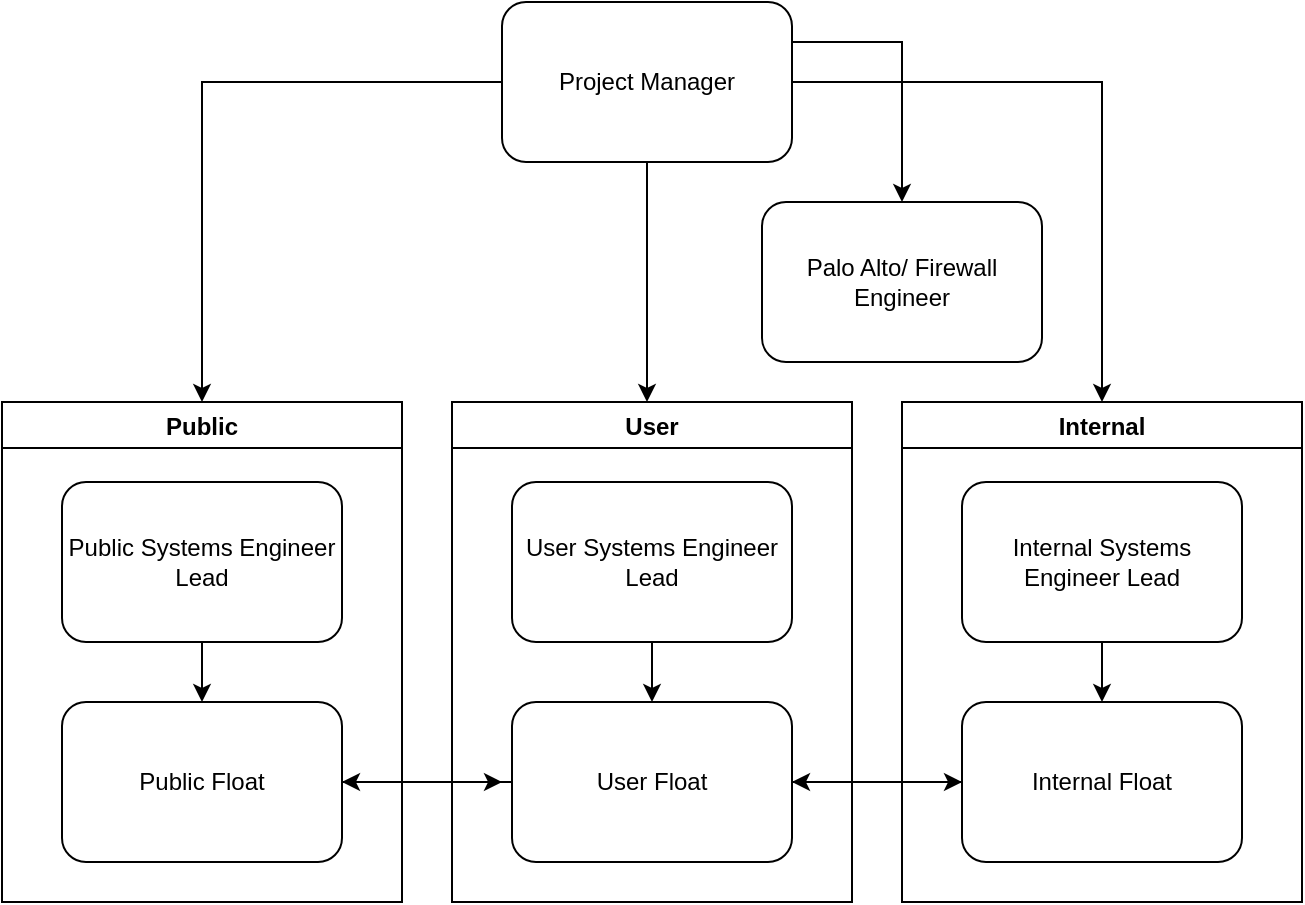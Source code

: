 <mxfile version="26.0.8">
  <diagram name="Page-1" id="8LcMCE8wlRJ1GtdJvFQN">
    <mxGraphModel dx="1090" dy="776" grid="1" gridSize="10" guides="1" tooltips="1" connect="1" arrows="1" fold="1" page="1" pageScale="1" pageWidth="850" pageHeight="1100" math="0" shadow="0">
      <root>
        <mxCell id="0" />
        <mxCell id="1" parent="0" />
        <mxCell id="PzeAbkxdxoDdq9mpMcYx-40" style="edgeStyle=orthogonalEdgeStyle;rounded=0;orthogonalLoop=1;jettySize=auto;html=1;entryX=0.5;entryY=0;entryDx=0;entryDy=0;" edge="1" parent="1" source="PzeAbkxdxoDdq9mpMcYx-1" target="PzeAbkxdxoDdq9mpMcYx-22">
          <mxGeometry relative="1" as="geometry" />
        </mxCell>
        <mxCell id="PzeAbkxdxoDdq9mpMcYx-41" style="edgeStyle=orthogonalEdgeStyle;rounded=0;orthogonalLoop=1;jettySize=auto;html=1;" edge="1" parent="1" source="PzeAbkxdxoDdq9mpMcYx-1">
          <mxGeometry relative="1" as="geometry">
            <mxPoint x="422.5" y="340" as="targetPoint" />
          </mxGeometry>
        </mxCell>
        <mxCell id="PzeAbkxdxoDdq9mpMcYx-42" style="edgeStyle=orthogonalEdgeStyle;rounded=0;orthogonalLoop=1;jettySize=auto;html=1;entryX=0.5;entryY=0;entryDx=0;entryDy=0;" edge="1" parent="1" source="PzeAbkxdxoDdq9mpMcYx-1" target="PzeAbkxdxoDdq9mpMcYx-35">
          <mxGeometry relative="1" as="geometry" />
        </mxCell>
        <mxCell id="PzeAbkxdxoDdq9mpMcYx-48" style="edgeStyle=orthogonalEdgeStyle;rounded=0;orthogonalLoop=1;jettySize=auto;html=1;exitX=1;exitY=0.25;exitDx=0;exitDy=0;entryX=0.5;entryY=0;entryDx=0;entryDy=0;" edge="1" parent="1" source="PzeAbkxdxoDdq9mpMcYx-1" target="PzeAbkxdxoDdq9mpMcYx-39">
          <mxGeometry relative="1" as="geometry" />
        </mxCell>
        <mxCell id="PzeAbkxdxoDdq9mpMcYx-1" value="Project Manager" style="rounded=1;whiteSpace=wrap;html=1;" vertex="1" parent="1">
          <mxGeometry x="350" y="140" width="145" height="80" as="geometry" />
        </mxCell>
        <mxCell id="PzeAbkxdxoDdq9mpMcYx-23" value="" style="group" vertex="1" connectable="0" parent="1">
          <mxGeometry x="100" y="340" width="200" height="250" as="geometry" />
        </mxCell>
        <mxCell id="PzeAbkxdxoDdq9mpMcYx-19" value="" style="group" vertex="1" connectable="0" parent="PzeAbkxdxoDdq9mpMcYx-23">
          <mxGeometry x="30" y="40" width="140" height="190" as="geometry" />
        </mxCell>
        <mxCell id="PzeAbkxdxoDdq9mpMcYx-2" value="Public Systems Engineer Lead" style="rounded=1;whiteSpace=wrap;html=1;" vertex="1" parent="PzeAbkxdxoDdq9mpMcYx-19">
          <mxGeometry width="140" height="80" as="geometry" />
        </mxCell>
        <mxCell id="PzeAbkxdxoDdq9mpMcYx-43" style="edgeStyle=orthogonalEdgeStyle;rounded=0;orthogonalLoop=1;jettySize=auto;html=1;" edge="1" parent="PzeAbkxdxoDdq9mpMcYx-19" source="PzeAbkxdxoDdq9mpMcYx-5">
          <mxGeometry relative="1" as="geometry">
            <mxPoint x="220" y="150" as="targetPoint" />
          </mxGeometry>
        </mxCell>
        <mxCell id="PzeAbkxdxoDdq9mpMcYx-5" value="Public Float" style="rounded=1;whiteSpace=wrap;html=1;" vertex="1" parent="PzeAbkxdxoDdq9mpMcYx-19">
          <mxGeometry y="110" width="140" height="80" as="geometry" />
        </mxCell>
        <mxCell id="PzeAbkxdxoDdq9mpMcYx-9" value="" style="edgeStyle=orthogonalEdgeStyle;rounded=0;orthogonalLoop=1;jettySize=auto;html=1;" edge="1" parent="PzeAbkxdxoDdq9mpMcYx-19" source="PzeAbkxdxoDdq9mpMcYx-2" target="PzeAbkxdxoDdq9mpMcYx-5">
          <mxGeometry relative="1" as="geometry" />
        </mxCell>
        <mxCell id="PzeAbkxdxoDdq9mpMcYx-22" value="Public" style="swimlane;" vertex="1" parent="PzeAbkxdxoDdq9mpMcYx-23">
          <mxGeometry width="200" height="250" as="geometry" />
        </mxCell>
        <mxCell id="PzeAbkxdxoDdq9mpMcYx-24" value="" style="group" vertex="1" connectable="0" parent="1">
          <mxGeometry x="325" y="340" width="200" height="250" as="geometry" />
        </mxCell>
        <mxCell id="PzeAbkxdxoDdq9mpMcYx-37" value="" style="group" vertex="1" connectable="0" parent="PzeAbkxdxoDdq9mpMcYx-24">
          <mxGeometry width="200" height="250" as="geometry" />
        </mxCell>
        <mxCell id="PzeAbkxdxoDdq9mpMcYx-25" value="" style="group" vertex="1" connectable="0" parent="PzeAbkxdxoDdq9mpMcYx-37">
          <mxGeometry x="30" y="40" width="140" height="190" as="geometry" />
        </mxCell>
        <mxCell id="PzeAbkxdxoDdq9mpMcYx-26" value="User Systems Engineer Lead" style="rounded=1;whiteSpace=wrap;html=1;" vertex="1" parent="PzeAbkxdxoDdq9mpMcYx-25">
          <mxGeometry width="140" height="80" as="geometry" />
        </mxCell>
        <mxCell id="PzeAbkxdxoDdq9mpMcYx-27" value="User Float" style="rounded=1;whiteSpace=wrap;html=1;" vertex="1" parent="PzeAbkxdxoDdq9mpMcYx-25">
          <mxGeometry y="110" width="140" height="80" as="geometry" />
        </mxCell>
        <mxCell id="PzeAbkxdxoDdq9mpMcYx-28" value="" style="edgeStyle=orthogonalEdgeStyle;rounded=0;orthogonalLoop=1;jettySize=auto;html=1;" edge="1" parent="PzeAbkxdxoDdq9mpMcYx-25" source="PzeAbkxdxoDdq9mpMcYx-26" target="PzeAbkxdxoDdq9mpMcYx-27">
          <mxGeometry relative="1" as="geometry" />
        </mxCell>
        <mxCell id="PzeAbkxdxoDdq9mpMcYx-29" value="User" style="swimlane;" vertex="1" parent="PzeAbkxdxoDdq9mpMcYx-37">
          <mxGeometry width="200" height="250" as="geometry">
            <mxRectangle width="70" height="30" as="alternateBounds" />
          </mxGeometry>
        </mxCell>
        <mxCell id="PzeAbkxdxoDdq9mpMcYx-30" value="" style="group" vertex="1" connectable="0" parent="1">
          <mxGeometry x="550" y="340" width="200" height="250" as="geometry" />
        </mxCell>
        <mxCell id="PzeAbkxdxoDdq9mpMcYx-36" value="" style="group" vertex="1" connectable="0" parent="PzeAbkxdxoDdq9mpMcYx-30">
          <mxGeometry width="200" height="250" as="geometry" />
        </mxCell>
        <mxCell id="PzeAbkxdxoDdq9mpMcYx-31" value="" style="group" vertex="1" connectable="0" parent="PzeAbkxdxoDdq9mpMcYx-36">
          <mxGeometry x="30" y="40" width="140" height="190" as="geometry" />
        </mxCell>
        <mxCell id="PzeAbkxdxoDdq9mpMcYx-32" value="Internal Systems Engineer Lead" style="rounded=1;whiteSpace=wrap;html=1;" vertex="1" parent="PzeAbkxdxoDdq9mpMcYx-31">
          <mxGeometry width="140" height="80" as="geometry" />
        </mxCell>
        <mxCell id="PzeAbkxdxoDdq9mpMcYx-33" value="Internal Float" style="rounded=1;whiteSpace=wrap;html=1;" vertex="1" parent="PzeAbkxdxoDdq9mpMcYx-31">
          <mxGeometry y="110" width="140" height="80" as="geometry" />
        </mxCell>
        <mxCell id="PzeAbkxdxoDdq9mpMcYx-34" value="" style="edgeStyle=orthogonalEdgeStyle;rounded=0;orthogonalLoop=1;jettySize=auto;html=1;" edge="1" parent="PzeAbkxdxoDdq9mpMcYx-31" source="PzeAbkxdxoDdq9mpMcYx-32" target="PzeAbkxdxoDdq9mpMcYx-33">
          <mxGeometry relative="1" as="geometry" />
        </mxCell>
        <mxCell id="PzeAbkxdxoDdq9mpMcYx-35" value="Internal" style="swimlane;" vertex="1" parent="PzeAbkxdxoDdq9mpMcYx-36">
          <mxGeometry width="200" height="250" as="geometry">
            <mxRectangle width="80" height="30" as="alternateBounds" />
          </mxGeometry>
        </mxCell>
        <mxCell id="PzeAbkxdxoDdq9mpMcYx-39" value="Palo Alto/ Firewall Engineer" style="rounded=1;whiteSpace=wrap;html=1;" vertex="1" parent="1">
          <mxGeometry x="480" y="240" width="140" height="80" as="geometry" />
        </mxCell>
        <mxCell id="PzeAbkxdxoDdq9mpMcYx-44" style="edgeStyle=orthogonalEdgeStyle;rounded=0;orthogonalLoop=1;jettySize=auto;html=1;entryX=1;entryY=0.5;entryDx=0;entryDy=0;" edge="1" parent="1" source="PzeAbkxdxoDdq9mpMcYx-27" target="PzeAbkxdxoDdq9mpMcYx-5">
          <mxGeometry relative="1" as="geometry" />
        </mxCell>
        <mxCell id="PzeAbkxdxoDdq9mpMcYx-45" style="edgeStyle=orthogonalEdgeStyle;rounded=0;orthogonalLoop=1;jettySize=auto;html=1;entryX=0;entryY=0.5;entryDx=0;entryDy=0;" edge="1" parent="1" source="PzeAbkxdxoDdq9mpMcYx-27" target="PzeAbkxdxoDdq9mpMcYx-33">
          <mxGeometry relative="1" as="geometry" />
        </mxCell>
        <mxCell id="PzeAbkxdxoDdq9mpMcYx-46" style="edgeStyle=orthogonalEdgeStyle;rounded=0;orthogonalLoop=1;jettySize=auto;html=1;entryX=1;entryY=0.5;entryDx=0;entryDy=0;" edge="1" parent="1" source="PzeAbkxdxoDdq9mpMcYx-33" target="PzeAbkxdxoDdq9mpMcYx-27">
          <mxGeometry relative="1" as="geometry" />
        </mxCell>
      </root>
    </mxGraphModel>
  </diagram>
</mxfile>

